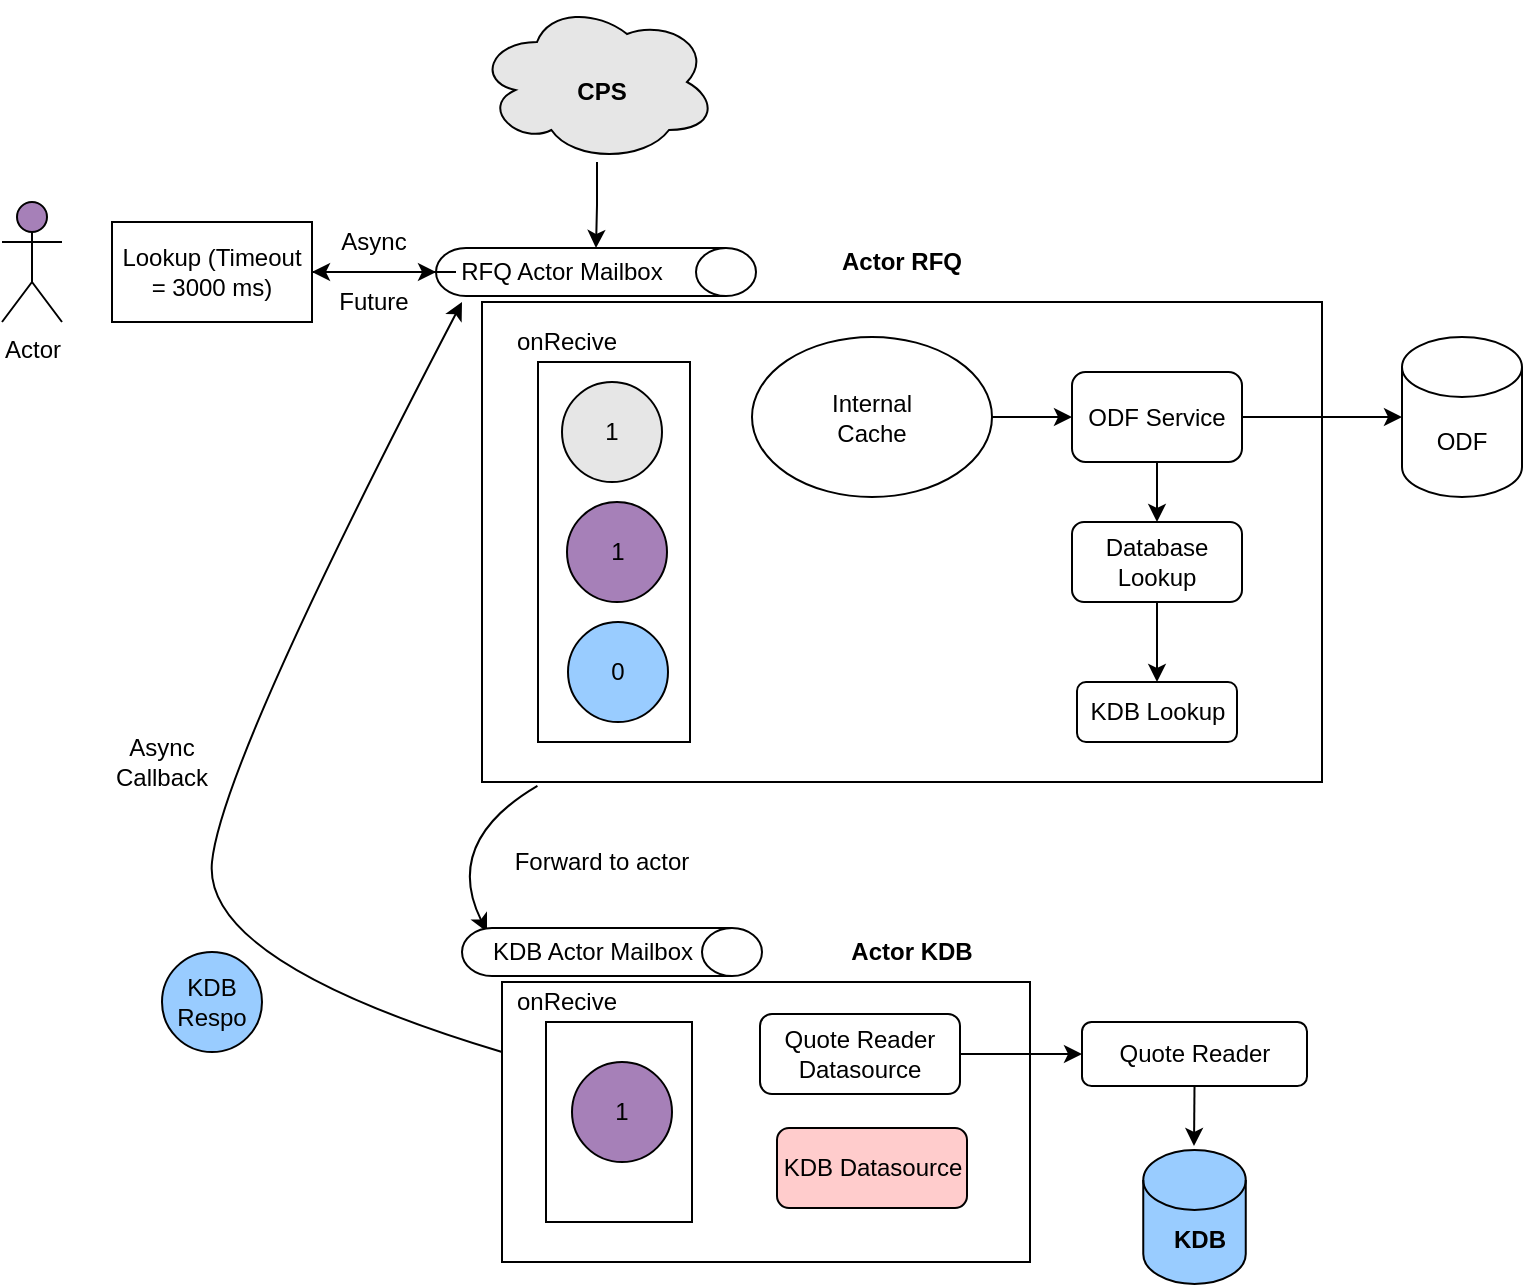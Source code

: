 <mxfile version="15.1.4" type="github">
  <diagram id="IL_mM1gIvbstTeOMvLZC" name="Page-1">
    <mxGraphModel dx="1426" dy="800" grid="0" gridSize="10" guides="1" tooltips="1" connect="1" arrows="1" fold="1" page="1" pageScale="1" pageWidth="827" pageHeight="1169" math="0" shadow="0">
      <root>
        <mxCell id="0" />
        <mxCell id="1" parent="0" />
        <mxCell id="gWDNcxBYeCoUoLH7jfs3-2" value="" style="rounded=0;whiteSpace=wrap;html=1;" parent="1" vertex="1">
          <mxGeometry x="260" y="160" width="420" height="240" as="geometry" />
        </mxCell>
        <mxCell id="gWDNcxBYeCoUoLH7jfs3-3" value="" style="rounded=0;whiteSpace=wrap;html=1;" parent="1" vertex="1">
          <mxGeometry x="270" y="500" width="264" height="140" as="geometry" />
        </mxCell>
        <mxCell id="gWDNcxBYeCoUoLH7jfs3-4" value="" style="rounded=0;whiteSpace=wrap;html=1;" parent="1" vertex="1">
          <mxGeometry x="288" y="190" width="76" height="190" as="geometry" />
        </mxCell>
        <mxCell id="gWDNcxBYeCoUoLH7jfs3-6" value="1" style="ellipse;whiteSpace=wrap;html=1;aspect=fixed;fillColor=#A680B8;" parent="1" vertex="1">
          <mxGeometry x="302.5" y="260" width="50" height="50" as="geometry" />
        </mxCell>
        <mxCell id="gWDNcxBYeCoUoLH7jfs3-8" value="0" style="ellipse;whiteSpace=wrap;html=1;aspect=fixed;fillColor=#99CCFF;" parent="1" vertex="1">
          <mxGeometry x="303" y="320" width="50" height="50" as="geometry" />
        </mxCell>
        <mxCell id="gWDNcxBYeCoUoLH7jfs3-9" value="1" style="ellipse;whiteSpace=wrap;html=1;aspect=fixed;fillColor=#E6E6E6;" parent="1" vertex="1">
          <mxGeometry x="300" y="200" width="50" height="50" as="geometry" />
        </mxCell>
        <mxCell id="jHvEGmgFJhY84yqwyBK8-6" style="edgeStyle=orthogonalEdgeStyle;rounded=0;orthogonalLoop=1;jettySize=auto;html=1;entryX=0;entryY=0.5;entryDx=0;entryDy=0;entryPerimeter=0;" edge="1" parent="1" source="gWDNcxBYeCoUoLH7jfs3-10" target="jHvEGmgFJhY84yqwyBK8-1">
          <mxGeometry relative="1" as="geometry" />
        </mxCell>
        <mxCell id="gWDNcxBYeCoUoLH7jfs3-10" value="" style="ellipse;shape=cloud;whiteSpace=wrap;html=1;fillColor=#E6E6E6;" parent="1" vertex="1">
          <mxGeometry x="257.5" y="10" width="120" height="80" as="geometry" />
        </mxCell>
        <mxCell id="gWDNcxBYeCoUoLH7jfs3-11" value="Actor" style="shape=umlActor;verticalLabelPosition=bottom;verticalAlign=top;html=1;outlineConnect=0;fillColor=#A680B8;" parent="1" vertex="1">
          <mxGeometry x="20" y="110" width="30" height="60" as="geometry" />
        </mxCell>
        <mxCell id="gWDNcxBYeCoUoLH7jfs3-12" value="&lt;b&gt;Actor RFQ&lt;/b&gt;" style="text;html=1;strokeColor=none;fillColor=none;align=center;verticalAlign=middle;whiteSpace=wrap;rounded=0;" parent="1" vertex="1">
          <mxGeometry x="435" y="130" width="70" height="20" as="geometry" />
        </mxCell>
        <mxCell id="gWDNcxBYeCoUoLH7jfs3-13" value="onRecive" style="text;html=1;strokeColor=none;fillColor=none;align=center;verticalAlign=middle;whiteSpace=wrap;rounded=0;" parent="1" vertex="1">
          <mxGeometry x="270" y="170" width="65" height="20" as="geometry" />
        </mxCell>
        <mxCell id="gWDNcxBYeCoUoLH7jfs3-14" value="&lt;b&gt;CPS&lt;/b&gt;" style="text;html=1;strokeColor=none;fillColor=none;align=center;verticalAlign=middle;whiteSpace=wrap;rounded=0;" parent="1" vertex="1">
          <mxGeometry x="300" y="45" width="40" height="20" as="geometry" />
        </mxCell>
        <mxCell id="gWDNcxBYeCoUoLH7jfs3-15" value="" style="shape=cylinder3;whiteSpace=wrap;html=1;boundedLbl=1;backgroundOutline=1;size=15;fillColor=#99CCFF;" parent="1" vertex="1">
          <mxGeometry x="590.63" y="584" width="51.25" height="67" as="geometry" />
        </mxCell>
        <mxCell id="gWDNcxBYeCoUoLH7jfs3-17" value="&lt;b&gt;Actor KDB&lt;/b&gt;" style="text;html=1;strokeColor=none;fillColor=none;align=center;verticalAlign=middle;whiteSpace=wrap;rounded=0;" parent="1" vertex="1">
          <mxGeometry x="440" y="475" width="70" height="20" as="geometry" />
        </mxCell>
        <mxCell id="gWDNcxBYeCoUoLH7jfs3-32" style="edgeStyle=orthogonalEdgeStyle;rounded=0;orthogonalLoop=1;jettySize=auto;html=1;" parent="1" source="gWDNcxBYeCoUoLH7jfs3-18" target="gWDNcxBYeCoUoLH7jfs3-23" edge="1">
          <mxGeometry relative="1" as="geometry" />
        </mxCell>
        <mxCell id="gWDNcxBYeCoUoLH7jfs3-34" style="edgeStyle=orthogonalEdgeStyle;rounded=0;orthogonalLoop=1;jettySize=auto;html=1;entryX=0.5;entryY=0;entryDx=0;entryDy=0;" parent="1" source="gWDNcxBYeCoUoLH7jfs3-18" target="gWDNcxBYeCoUoLH7jfs3-19" edge="1">
          <mxGeometry relative="1" as="geometry" />
        </mxCell>
        <mxCell id="gWDNcxBYeCoUoLH7jfs3-18" value="ODF Service" style="rounded=1;whiteSpace=wrap;html=1;fillColor=#FFFFFF;" parent="1" vertex="1">
          <mxGeometry x="555" y="195" width="85" height="45" as="geometry" />
        </mxCell>
        <mxCell id="jHvEGmgFJhY84yqwyBK8-11" value="" style="edgeStyle=orthogonalEdgeStyle;rounded=0;orthogonalLoop=1;jettySize=auto;html=1;entryX=0.5;entryY=0;entryDx=0;entryDy=0;" edge="1" parent="1" source="gWDNcxBYeCoUoLH7jfs3-19" target="gWDNcxBYeCoUoLH7jfs3-48">
          <mxGeometry relative="1" as="geometry" />
        </mxCell>
        <mxCell id="gWDNcxBYeCoUoLH7jfs3-19" value="Database Lookup" style="rounded=1;whiteSpace=wrap;html=1;fillColor=#FFFFFF;" parent="1" vertex="1">
          <mxGeometry x="555" y="270" width="85" height="40" as="geometry" />
        </mxCell>
        <mxCell id="gWDNcxBYeCoUoLH7jfs3-47" value="" style="edgeStyle=orthogonalEdgeStyle;rounded=0;orthogonalLoop=1;jettySize=auto;html=1;" parent="1" source="gWDNcxBYeCoUoLH7jfs3-20" target="gWDNcxBYeCoUoLH7jfs3-18" edge="1">
          <mxGeometry relative="1" as="geometry" />
        </mxCell>
        <mxCell id="gWDNcxBYeCoUoLH7jfs3-20" value="" style="ellipse;whiteSpace=wrap;html=1;fillColor=#FFFFFF;" parent="1" vertex="1">
          <mxGeometry x="395" y="177.5" width="120" height="80" as="geometry" />
        </mxCell>
        <mxCell id="gWDNcxBYeCoUoLH7jfs3-21" value="Internal Cache" style="text;html=1;strokeColor=none;fillColor=none;align=center;verticalAlign=middle;whiteSpace=wrap;rounded=0;" parent="1" vertex="1">
          <mxGeometry x="435" y="207.5" width="40" height="20" as="geometry" />
        </mxCell>
        <mxCell id="gWDNcxBYeCoUoLH7jfs3-23" value="ODF" style="shape=cylinder3;whiteSpace=wrap;html=1;boundedLbl=1;backgroundOutline=1;size=15;fillColor=#FFFFFF;" parent="1" vertex="1">
          <mxGeometry x="720" y="177.5" width="60" height="80" as="geometry" />
        </mxCell>
        <mxCell id="jHvEGmgFJhY84yqwyBK8-42" style="edgeStyle=none;rounded=0;orthogonalLoop=1;jettySize=auto;html=1;exitX=0.5;exitY=1;exitDx=0;exitDy=0;" edge="1" parent="1" source="gWDNcxBYeCoUoLH7jfs3-24">
          <mxGeometry relative="1" as="geometry">
            <mxPoint x="616" y="582" as="targetPoint" />
          </mxGeometry>
        </mxCell>
        <mxCell id="gWDNcxBYeCoUoLH7jfs3-24" value="Quote Reader" style="rounded=1;whiteSpace=wrap;html=1;fillColor=#FFFFFF;" parent="1" vertex="1">
          <mxGeometry x="560" y="520" width="112.5" height="32" as="geometry" />
        </mxCell>
        <mxCell id="gWDNcxBYeCoUoLH7jfs3-37" style="edgeStyle=orthogonalEdgeStyle;rounded=0;orthogonalLoop=1;jettySize=auto;html=1;" parent="1" source="gWDNcxBYeCoUoLH7jfs3-26" target="gWDNcxBYeCoUoLH7jfs3-24" edge="1">
          <mxGeometry relative="1" as="geometry" />
        </mxCell>
        <mxCell id="gWDNcxBYeCoUoLH7jfs3-26" value="Quote Reader Datasource" style="rounded=1;whiteSpace=wrap;html=1;fillColor=#FFFFFF;" parent="1" vertex="1">
          <mxGeometry x="399" y="516" width="100" height="40" as="geometry" />
        </mxCell>
        <mxCell id="gWDNcxBYeCoUoLH7jfs3-27" value="KDB Datasource" style="rounded=1;whiteSpace=wrap;html=1;fillColor=#FFCCCC;" parent="1" vertex="1">
          <mxGeometry x="407.5" y="573" width="95" height="40" as="geometry" />
        </mxCell>
        <mxCell id="gWDNcxBYeCoUoLH7jfs3-36" value="Forward to actor" style="text;html=1;strokeColor=none;fillColor=none;align=center;verticalAlign=middle;whiteSpace=wrap;rounded=0;" parent="1" vertex="1">
          <mxGeometry x="270" y="430" width="100" height="20" as="geometry" />
        </mxCell>
        <mxCell id="gWDNcxBYeCoUoLH7jfs3-39" value="" style="curved=1;endArrow=classic;html=1;exitX=0;exitY=0.25;exitDx=0;exitDy=0;" parent="1" source="gWDNcxBYeCoUoLH7jfs3-3" edge="1">
          <mxGeometry width="50" height="50" relative="1" as="geometry">
            <mxPoint x="200" y="470" as="sourcePoint" />
            <mxPoint x="250" y="160" as="targetPoint" />
            <Array as="points">
              <mxPoint x="120" y="490" />
              <mxPoint x="130" y="390" />
            </Array>
          </mxGeometry>
        </mxCell>
        <mxCell id="gWDNcxBYeCoUoLH7jfs3-40" value="Async Callback" style="text;html=1;strokeColor=none;fillColor=none;align=center;verticalAlign=middle;whiteSpace=wrap;rounded=0;" parent="1" vertex="1">
          <mxGeometry x="80" y="380" width="40" height="20" as="geometry" />
        </mxCell>
        <mxCell id="gWDNcxBYeCoUoLH7jfs3-45" value="" style="curved=1;endArrow=classic;html=1;exitX=0.066;exitY=1.008;exitDx=0;exitDy=0;exitPerimeter=0;entryX=0;entryY=0;entryDx=0;entryDy=0;" parent="1" source="gWDNcxBYeCoUoLH7jfs3-2" target="jHvEGmgFJhY84yqwyBK8-10" edge="1">
          <mxGeometry width="50" height="50" relative="1" as="geometry">
            <mxPoint x="390" y="440" as="sourcePoint" />
            <mxPoint x="440" y="390" as="targetPoint" />
            <Array as="points">
              <mxPoint x="240" y="430" />
            </Array>
          </mxGeometry>
        </mxCell>
        <mxCell id="gWDNcxBYeCoUoLH7jfs3-48" value="KDB Lookup" style="rounded=1;whiteSpace=wrap;html=1;fillColor=#FFFFFF;" parent="1" vertex="1">
          <mxGeometry x="557.5" y="350" width="80" height="30" as="geometry" />
        </mxCell>
        <mxCell id="jHvEGmgFJhY84yqwyBK8-1" value="" style="shape=cylinder3;whiteSpace=wrap;html=1;boundedLbl=1;backgroundOutline=1;size=15;rotation=90;" vertex="1" parent="1">
          <mxGeometry x="305" y="65" width="24" height="160" as="geometry" />
        </mxCell>
        <mxCell id="jHvEGmgFJhY84yqwyBK8-2" value="" style="shape=cylinder3;whiteSpace=wrap;html=1;boundedLbl=1;backgroundOutline=1;size=15;rotation=90;" vertex="1" parent="1">
          <mxGeometry x="313" y="410" width="24" height="150" as="geometry" />
        </mxCell>
        <mxCell id="jHvEGmgFJhY84yqwyBK8-37" style="edgeStyle=entityRelationEdgeStyle;rounded=0;orthogonalLoop=1;jettySize=auto;html=1;entryX=1;entryY=0.5;entryDx=0;entryDy=0;" edge="1" parent="1" source="jHvEGmgFJhY84yqwyBK8-9" target="jHvEGmgFJhY84yqwyBK8-24">
          <mxGeometry relative="1" as="geometry" />
        </mxCell>
        <mxCell id="jHvEGmgFJhY84yqwyBK8-9" value="RFQ Actor Mailbox" style="text;html=1;strokeColor=none;fillColor=none;align=center;verticalAlign=middle;whiteSpace=wrap;rounded=0;" vertex="1" parent="1">
          <mxGeometry x="247" y="135" width="106" height="20" as="geometry" />
        </mxCell>
        <mxCell id="jHvEGmgFJhY84yqwyBK8-10" value="KDB Actor Mailbox" style="text;html=1;strokeColor=none;fillColor=none;align=center;verticalAlign=middle;whiteSpace=wrap;rounded=0;" vertex="1" parent="1">
          <mxGeometry x="262.5" y="475" width="105" height="20" as="geometry" />
        </mxCell>
        <mxCell id="jHvEGmgFJhY84yqwyBK8-12" value="" style="rounded=0;whiteSpace=wrap;html=1;" vertex="1" parent="1">
          <mxGeometry x="292" y="520" width="73" height="100" as="geometry" />
        </mxCell>
        <mxCell id="jHvEGmgFJhY84yqwyBK8-13" value="onRecive" style="text;html=1;strokeColor=none;fillColor=none;align=center;verticalAlign=middle;whiteSpace=wrap;rounded=0;" vertex="1" parent="1">
          <mxGeometry x="270" y="500" width="65" height="20" as="geometry" />
        </mxCell>
        <mxCell id="jHvEGmgFJhY84yqwyBK8-14" value="1" style="ellipse;whiteSpace=wrap;html=1;aspect=fixed;fillColor=#A680B8;" vertex="1" parent="1">
          <mxGeometry x="305" y="540" width="50" height="50" as="geometry" />
        </mxCell>
        <mxCell id="jHvEGmgFJhY84yqwyBK8-23" value="KDB Respo" style="ellipse;whiteSpace=wrap;html=1;aspect=fixed;fillColor=#99CCFF;" vertex="1" parent="1">
          <mxGeometry x="100" y="485" width="50" height="50" as="geometry" />
        </mxCell>
        <mxCell id="jHvEGmgFJhY84yqwyBK8-28" style="edgeStyle=entityRelationEdgeStyle;rounded=0;orthogonalLoop=1;jettySize=auto;html=1;entryX=0.5;entryY=1;entryDx=0;entryDy=0;entryPerimeter=0;" edge="1" parent="1" source="jHvEGmgFJhY84yqwyBK8-24" target="jHvEGmgFJhY84yqwyBK8-1">
          <mxGeometry relative="1" as="geometry" />
        </mxCell>
        <mxCell id="jHvEGmgFJhY84yqwyBK8-24" value="Lookup (Timeout = 3000 ms)" style="rounded=0;whiteSpace=wrap;html=1;" vertex="1" parent="1">
          <mxGeometry x="75" y="120" width="100" height="50" as="geometry" />
        </mxCell>
        <mxCell id="jHvEGmgFJhY84yqwyBK8-35" value="Async" style="text;html=1;strokeColor=none;fillColor=none;align=center;verticalAlign=middle;whiteSpace=wrap;rounded=0;" vertex="1" parent="1">
          <mxGeometry x="186" y="120" width="40" height="20" as="geometry" />
        </mxCell>
        <mxCell id="jHvEGmgFJhY84yqwyBK8-36" value="Future" style="text;html=1;strokeColor=none;fillColor=none;align=center;verticalAlign=middle;whiteSpace=wrap;rounded=0;" vertex="1" parent="1">
          <mxGeometry x="186" y="150" width="40" height="20" as="geometry" />
        </mxCell>
        <mxCell id="jHvEGmgFJhY84yqwyBK8-43" value="&lt;b&gt;KDB&lt;/b&gt;" style="text;html=1;strokeColor=none;fillColor=none;align=center;verticalAlign=middle;whiteSpace=wrap;rounded=0;" vertex="1" parent="1">
          <mxGeometry x="599" y="619" width="40" height="20" as="geometry" />
        </mxCell>
      </root>
    </mxGraphModel>
  </diagram>
</mxfile>
